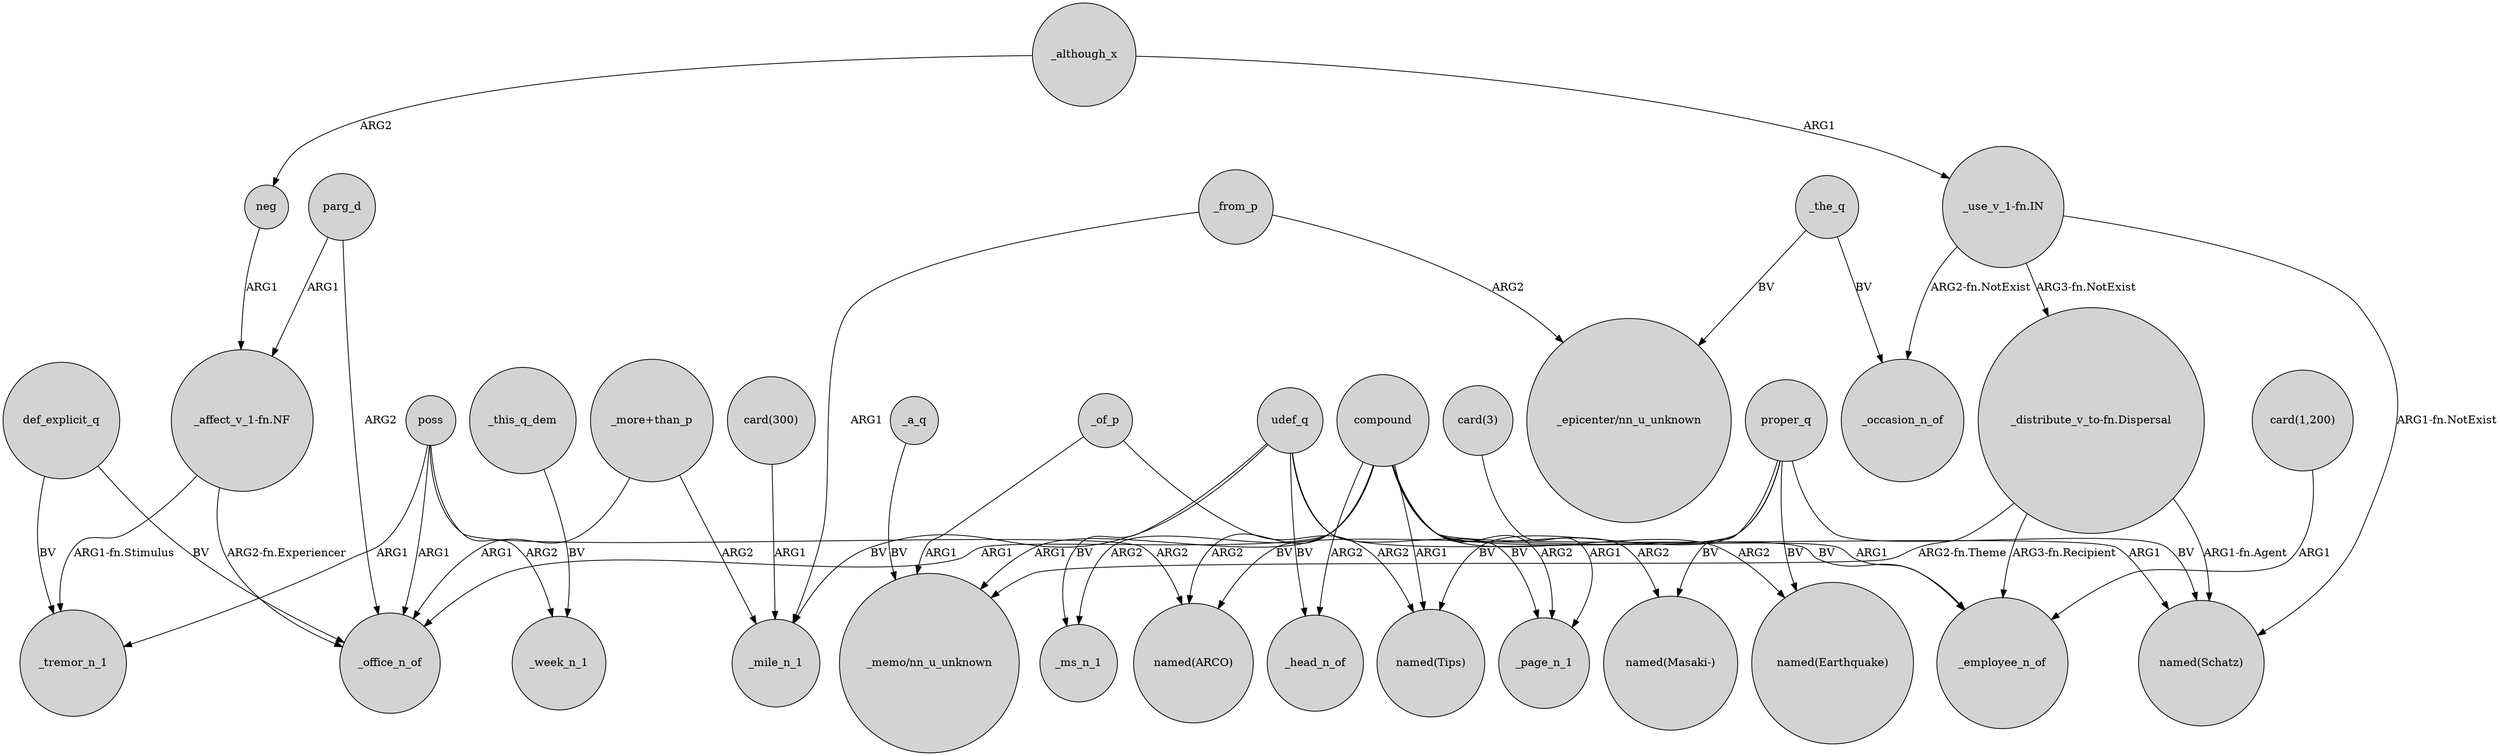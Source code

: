 digraph {
	node [shape=circle style=filled]
	proper_q -> "named(ARCO)" [label=BV]
	udef_q -> _mile_n_1 [label=BV]
	parg_d -> _office_n_of [label=ARG2]
	proper_q -> "named(Masaki-)" [label=BV]
	_a_q -> "_memo/nn_u_unknown" [label=BV]
	"card(300)" -> _mile_n_1 [label=ARG1]
	"_use_v_1-fn.IN" -> "_distribute_v_to-fn.Dispersal" [label="ARG3-fn.NotExist"]
	udef_q -> _employee_n_of [label=BV]
	"_distribute_v_to-fn.Dispersal" -> "named(Schatz)" [label="ARG1-fn.Agent"]
	compound -> _head_n_of [label=ARG2]
	def_explicit_q -> _tremor_n_1 [label=BV]
	compound -> "named(Masaki-)" [label=ARG2]
	compound -> "named(Tips)" [label=ARG1]
	def_explicit_q -> _office_n_of [label=BV]
	_of_p -> "_memo/nn_u_unknown" [label=ARG1]
	compound -> "named(Schatz)" [label=ARG1]
	compound -> _office_n_of [label=ARG1]
	compound -> "named(Earthquake)" [label=ARG2]
	"_more+than_p" -> _office_n_of [label=ARG1]
	"_affect_v_1-fn.NF" -> _office_n_of [label="ARG2-fn.Experiencer"]
	"_use_v_1-fn.IN" -> _occasion_n_of [label="ARG2-fn.NotExist"]
	compound -> _employee_n_of [label=ARG1]
	"_use_v_1-fn.IN" -> "named(Schatz)" [label="ARG1-fn.NotExist"]
	"_affect_v_1-fn.NF" -> _tremor_n_1 [label="ARG1-fn.Stimulus"]
	_although_x -> neg [label=ARG2]
	compound -> _ms_n_1 [label=ARG2]
	poss -> _tremor_n_1 [label=ARG1]
	poss -> _week_n_1 [label=ARG2]
	_the_q -> "_epicenter/nn_u_unknown" [label=BV]
	proper_q -> "named(Schatz)" [label=BV]
	_this_q_dem -> _week_n_1 [label=BV]
	poss -> "named(ARCO)" [label=ARG2]
	udef_q -> _ms_n_1 [label=BV]
	parg_d -> "_affect_v_1-fn.NF" [label=ARG1]
	_the_q -> _occasion_n_of [label=BV]
	compound -> "named(ARCO)" [label=ARG2]
	udef_q -> _head_n_of [label=BV]
	_from_p -> _mile_n_1 [label=ARG1]
	poss -> _office_n_of [label=ARG1]
	_although_x -> "_use_v_1-fn.IN" [label=ARG1]
	"card(3)" -> _page_n_1 [label=ARG1]
	proper_q -> "named(Earthquake)" [label=BV]
	"_distribute_v_to-fn.Dispersal" -> _employee_n_of [label="ARG3-fn.Recipient"]
	"_more+than_p" -> _mile_n_1 [label=ARG2]
	compound -> _page_n_1 [label=ARG2]
	_of_p -> "named(Tips)" [label=ARG2]
	"_distribute_v_to-fn.Dispersal" -> "_memo/nn_u_unknown" [label="ARG2-fn.Theme"]
	compound -> "_memo/nn_u_unknown" [label=ARG1]
	_from_p -> "_epicenter/nn_u_unknown" [label=ARG2]
	udef_q -> _page_n_1 [label=BV]
	"card(1,200)" -> _employee_n_of [label=ARG1]
	proper_q -> "named(Tips)" [label=BV]
	neg -> "_affect_v_1-fn.NF" [label=ARG1]
}

